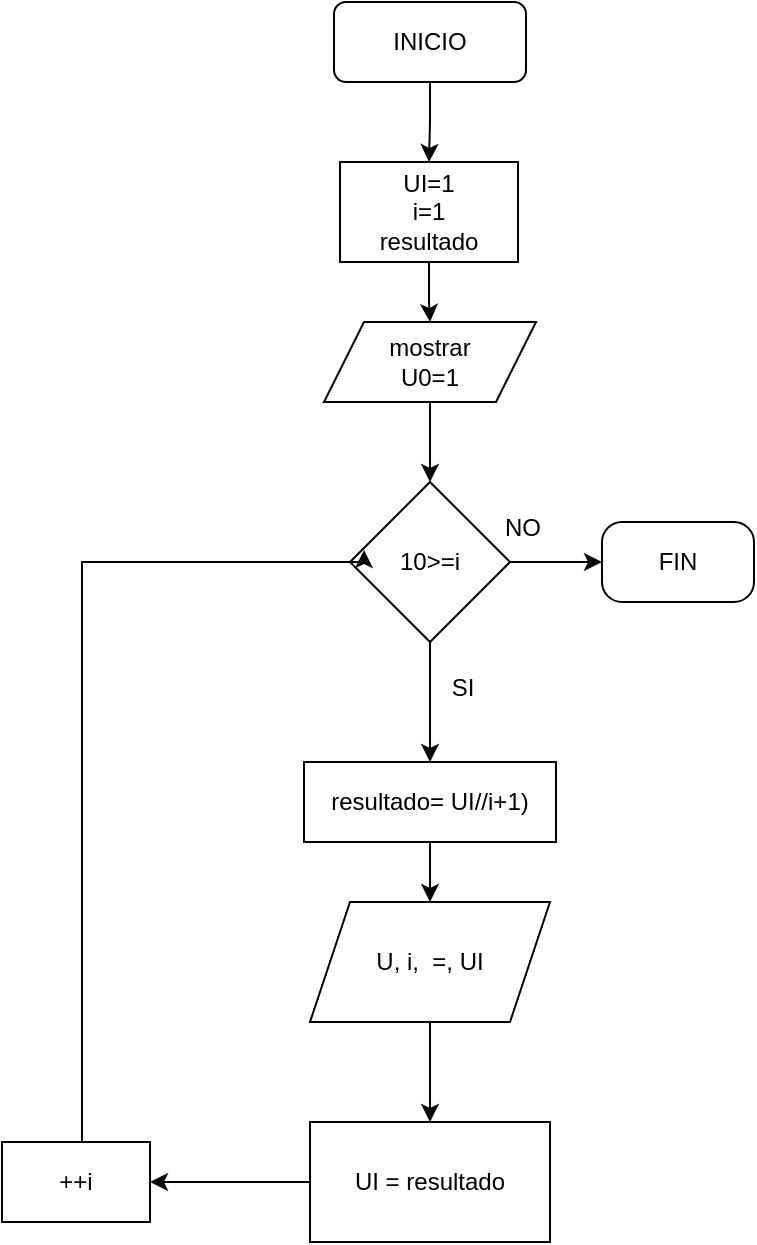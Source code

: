 <mxfile version="24.4.0" type="github">
  <diagram name="Página-1" id="gtDwH3Z3poPMo9gQIc8r">
    <mxGraphModel dx="1120" dy="1603" grid="1" gridSize="10" guides="1" tooltips="1" connect="1" arrows="1" fold="1" page="1" pageScale="1" pageWidth="827" pageHeight="1169" math="0" shadow="0">
      <root>
        <mxCell id="0" />
        <mxCell id="1" parent="0" />
        <mxCell id="aFNK49lHqaIIsz4tnDYW-3" value="" style="edgeStyle=orthogonalEdgeStyle;rounded=0;orthogonalLoop=1;jettySize=auto;html=1;" edge="1" parent="1" source="aFNK49lHqaIIsz4tnDYW-1" target="aFNK49lHqaIIsz4tnDYW-2">
          <mxGeometry relative="1" as="geometry" />
        </mxCell>
        <mxCell id="aFNK49lHqaIIsz4tnDYW-1" value="INICIO" style="rounded=1;whiteSpace=wrap;html=1;" vertex="1" parent="1">
          <mxGeometry x="366" y="-1120" width="96" height="40" as="geometry" />
        </mxCell>
        <mxCell id="aFNK49lHqaIIsz4tnDYW-5" value="" style="edgeStyle=orthogonalEdgeStyle;rounded=0;orthogonalLoop=1;jettySize=auto;html=1;" edge="1" parent="1" source="aFNK49lHqaIIsz4tnDYW-2" target="aFNK49lHqaIIsz4tnDYW-4">
          <mxGeometry relative="1" as="geometry" />
        </mxCell>
        <mxCell id="aFNK49lHqaIIsz4tnDYW-2" value="UI=1&lt;div&gt;i=1&lt;/div&gt;&lt;div&gt;resultado&lt;/div&gt;" style="whiteSpace=wrap;html=1;rounded=1;arcSize=0;" vertex="1" parent="1">
          <mxGeometry x="369" y="-1040" width="89" height="50" as="geometry" />
        </mxCell>
        <mxCell id="aFNK49lHqaIIsz4tnDYW-7" value="" style="edgeStyle=orthogonalEdgeStyle;rounded=0;orthogonalLoop=1;jettySize=auto;html=1;" edge="1" parent="1" source="aFNK49lHqaIIsz4tnDYW-4" target="aFNK49lHqaIIsz4tnDYW-6">
          <mxGeometry relative="1" as="geometry" />
        </mxCell>
        <mxCell id="aFNK49lHqaIIsz4tnDYW-4" value="&lt;div&gt;mostrar&lt;/div&gt;U0=1" style="shape=parallelogram;perimeter=parallelogramPerimeter;whiteSpace=wrap;html=1;fixedSize=1;rounded=1;arcSize=0;" vertex="1" parent="1">
          <mxGeometry x="361" y="-960" width="106" height="40" as="geometry" />
        </mxCell>
        <mxCell id="aFNK49lHqaIIsz4tnDYW-9" value="" style="edgeStyle=orthogonalEdgeStyle;rounded=0;orthogonalLoop=1;jettySize=auto;html=1;" edge="1" parent="1" source="aFNK49lHqaIIsz4tnDYW-6" target="aFNK49lHqaIIsz4tnDYW-8">
          <mxGeometry relative="1" as="geometry" />
        </mxCell>
        <mxCell id="aFNK49lHqaIIsz4tnDYW-11" value="" style="edgeStyle=orthogonalEdgeStyle;rounded=0;orthogonalLoop=1;jettySize=auto;html=1;" edge="1" parent="1" source="aFNK49lHqaIIsz4tnDYW-6" target="aFNK49lHqaIIsz4tnDYW-10">
          <mxGeometry relative="1" as="geometry" />
        </mxCell>
        <mxCell id="aFNK49lHqaIIsz4tnDYW-6" value="10&amp;gt;=i" style="rhombus;whiteSpace=wrap;html=1;rounded=1;arcSize=0;" vertex="1" parent="1">
          <mxGeometry x="374" y="-880" width="80" height="80" as="geometry" />
        </mxCell>
        <mxCell id="aFNK49lHqaIIsz4tnDYW-8" value="FIN" style="rounded=1;whiteSpace=wrap;html=1;arcSize=25;" vertex="1" parent="1">
          <mxGeometry x="500" y="-860" width="76" height="40" as="geometry" />
        </mxCell>
        <mxCell id="aFNK49lHqaIIsz4tnDYW-13" value="" style="edgeStyle=orthogonalEdgeStyle;rounded=0;orthogonalLoop=1;jettySize=auto;html=1;" edge="1" parent="1" source="aFNK49lHqaIIsz4tnDYW-10" target="aFNK49lHqaIIsz4tnDYW-12">
          <mxGeometry relative="1" as="geometry" />
        </mxCell>
        <mxCell id="aFNK49lHqaIIsz4tnDYW-10" value="resultado= UI//i+1)" style="whiteSpace=wrap;html=1;rounded=1;arcSize=0;" vertex="1" parent="1">
          <mxGeometry x="351" y="-740" width="126" height="40" as="geometry" />
        </mxCell>
        <mxCell id="aFNK49lHqaIIsz4tnDYW-15" value="" style="edgeStyle=orthogonalEdgeStyle;rounded=0;orthogonalLoop=1;jettySize=auto;html=1;" edge="1" parent="1" source="aFNK49lHqaIIsz4tnDYW-12" target="aFNK49lHqaIIsz4tnDYW-14">
          <mxGeometry relative="1" as="geometry" />
        </mxCell>
        <mxCell id="aFNK49lHqaIIsz4tnDYW-12" value="U, i,&amp;nbsp; =, UI" style="shape=parallelogram;perimeter=parallelogramPerimeter;whiteSpace=wrap;html=1;fixedSize=1;rounded=1;arcSize=0;" vertex="1" parent="1">
          <mxGeometry x="354" y="-670" width="120" height="60" as="geometry" />
        </mxCell>
        <mxCell id="aFNK49lHqaIIsz4tnDYW-17" value="" style="edgeStyle=orthogonalEdgeStyle;rounded=0;orthogonalLoop=1;jettySize=auto;html=1;" edge="1" parent="1" source="aFNK49lHqaIIsz4tnDYW-14" target="aFNK49lHqaIIsz4tnDYW-16">
          <mxGeometry relative="1" as="geometry" />
        </mxCell>
        <mxCell id="aFNK49lHqaIIsz4tnDYW-14" value="UI = resultado" style="whiteSpace=wrap;html=1;rounded=1;arcSize=0;" vertex="1" parent="1">
          <mxGeometry x="354" y="-560" width="120" height="60" as="geometry" />
        </mxCell>
        <mxCell id="aFNK49lHqaIIsz4tnDYW-19" value="" style="edgeStyle=orthogonalEdgeStyle;rounded=0;orthogonalLoop=1;jettySize=auto;html=1;entryX=0.088;entryY=0.425;entryDx=0;entryDy=0;entryPerimeter=0;" edge="1" parent="1" source="aFNK49lHqaIIsz4tnDYW-16" target="aFNK49lHqaIIsz4tnDYW-6">
          <mxGeometry relative="1" as="geometry">
            <mxPoint x="237" y="-650" as="targetPoint" />
            <Array as="points">
              <mxPoint x="240" y="-840" />
              <mxPoint x="381" y="-840" />
            </Array>
          </mxGeometry>
        </mxCell>
        <mxCell id="aFNK49lHqaIIsz4tnDYW-16" value="++i" style="whiteSpace=wrap;html=1;rounded=1;arcSize=0;" vertex="1" parent="1">
          <mxGeometry x="200" y="-550" width="74" height="40" as="geometry" />
        </mxCell>
        <mxCell id="aFNK49lHqaIIsz4tnDYW-20" value="NO" style="text;html=1;align=center;verticalAlign=middle;resizable=0;points=[];autosize=1;strokeColor=none;fillColor=none;" vertex="1" parent="1">
          <mxGeometry x="440" y="-872" width="40" height="30" as="geometry" />
        </mxCell>
        <mxCell id="aFNK49lHqaIIsz4tnDYW-21" value="SI" style="text;html=1;align=center;verticalAlign=middle;resizable=0;points=[];autosize=1;strokeColor=none;fillColor=none;" vertex="1" parent="1">
          <mxGeometry x="415" y="-792" width="30" height="30" as="geometry" />
        </mxCell>
      </root>
    </mxGraphModel>
  </diagram>
</mxfile>
